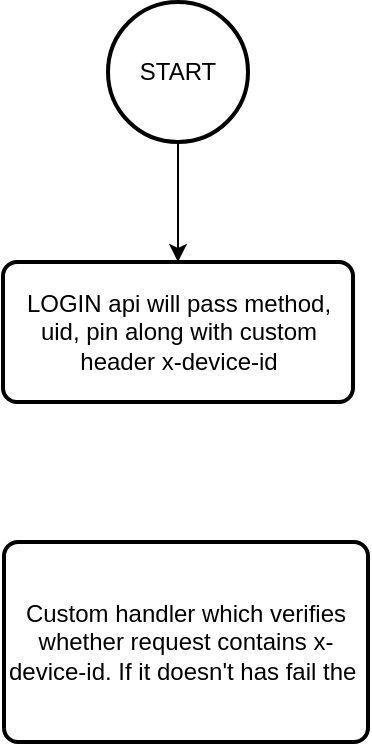 <mxfile version="13.3.9" type="github">
  <diagram id="UjOl7C_jsXXyf1ehuvvA" name="Page-1">
    <mxGraphModel dx="1424" dy="786" grid="1" gridSize="10" guides="1" tooltips="1" connect="1" arrows="1" fold="1" page="1" pageScale="1" pageWidth="850" pageHeight="1100" math="0" shadow="0">
      <root>
        <mxCell id="0" />
        <mxCell id="1" parent="0" />
        <mxCell id="ogsKkGRNlhMsMJWLhvAq-3" style="edgeStyle=orthogonalEdgeStyle;rounded=0;orthogonalLoop=1;jettySize=auto;html=1;entryX=0.5;entryY=0;entryDx=0;entryDy=0;" edge="1" parent="1" source="ogsKkGRNlhMsMJWLhvAq-1" target="ogsKkGRNlhMsMJWLhvAq-2">
          <mxGeometry relative="1" as="geometry" />
        </mxCell>
        <mxCell id="ogsKkGRNlhMsMJWLhvAq-1" value="START" style="strokeWidth=2;html=1;shape=mxgraph.flowchart.start_2;whiteSpace=wrap;" vertex="1" parent="1">
          <mxGeometry x="340" y="20" width="70" height="70" as="geometry" />
        </mxCell>
        <mxCell id="ogsKkGRNlhMsMJWLhvAq-2" value="LOGIN api will pass method, uid, pin along with custom header x-device-id" style="rounded=1;whiteSpace=wrap;html=1;absoluteArcSize=1;arcSize=14;strokeWidth=2;" vertex="1" parent="1">
          <mxGeometry x="287.5" y="150" width="175" height="70" as="geometry" />
        </mxCell>
        <mxCell id="ogsKkGRNlhMsMJWLhvAq-4" value="Custom handler which verifies whether request contains x-device-id. If it doesn&#39;t has fail the&amp;nbsp;" style="rounded=1;whiteSpace=wrap;html=1;absoluteArcSize=1;arcSize=14;strokeWidth=2;" vertex="1" parent="1">
          <mxGeometry x="288" y="290" width="182" height="100" as="geometry" />
        </mxCell>
      </root>
    </mxGraphModel>
  </diagram>
</mxfile>
